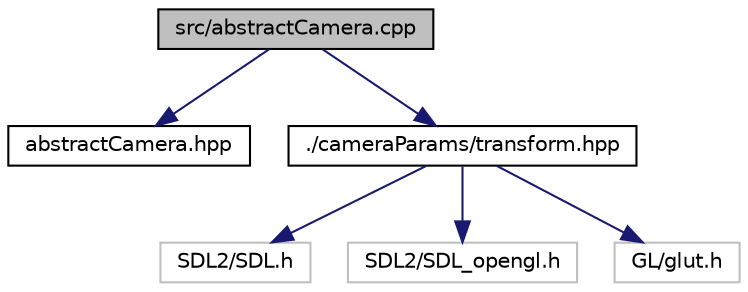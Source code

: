 digraph "src/abstractCamera.cpp"
{
  edge [fontname="Helvetica",fontsize="10",labelfontname="Helvetica",labelfontsize="10"];
  node [fontname="Helvetica",fontsize="10",shape=record];
  Node1 [label="src/abstractCamera.cpp",height=0.2,width=0.4,color="black", fillcolor="grey75", style="filled", fontcolor="black"];
  Node1 -> Node2 [color="midnightblue",fontsize="10",style="solid"];
  Node2 [label="abstractCamera.hpp",height=0.2,width=0.4,color="black", fillcolor="white", style="filled",URL="$abstract_camera_8hpp.html",tooltip="Classe abstraite de caméra. "];
  Node1 -> Node3 [color="midnightblue",fontsize="10",style="solid"];
  Node3 [label="./cameraParams/transform.hpp",height=0.2,width=0.4,color="black", fillcolor="white", style="filled",URL="$transform_8hpp.html"];
  Node3 -> Node4 [color="midnightblue",fontsize="10",style="solid"];
  Node4 [label="SDL2/SDL.h",height=0.2,width=0.4,color="grey75", fillcolor="white", style="filled"];
  Node3 -> Node5 [color="midnightblue",fontsize="10",style="solid"];
  Node5 [label="SDL2/SDL_opengl.h",height=0.2,width=0.4,color="grey75", fillcolor="white", style="filled"];
  Node3 -> Node6 [color="midnightblue",fontsize="10",style="solid"];
  Node6 [label="GL/glut.h",height=0.2,width=0.4,color="grey75", fillcolor="white", style="filled"];
}
